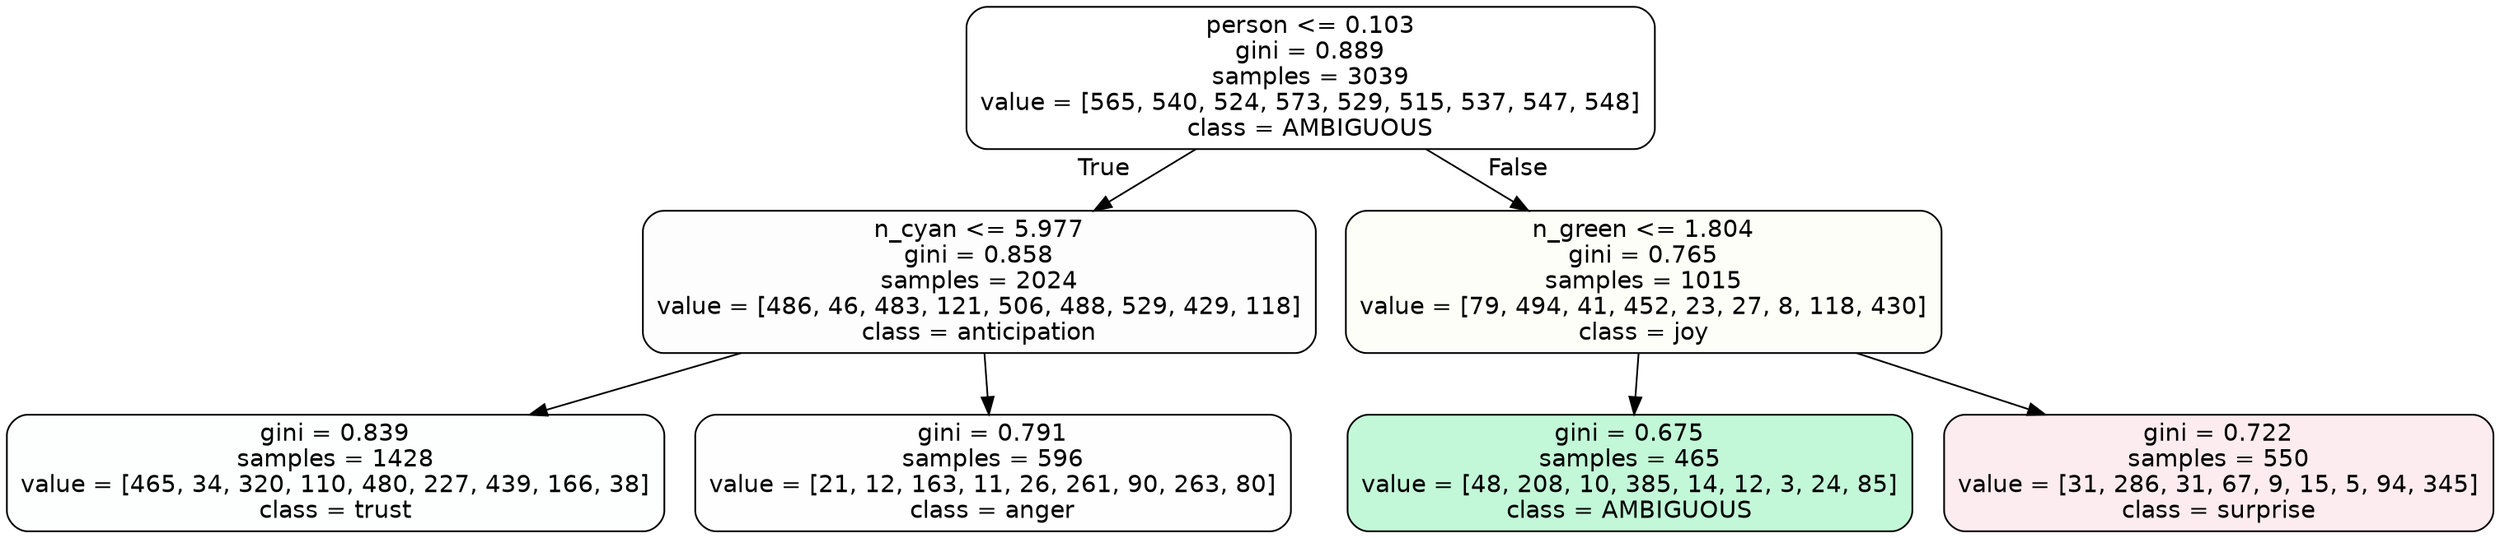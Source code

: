 digraph Tree {
node [shape=box, style="filled, rounded", color="black", fontname=helvetica] ;
edge [fontname=helvetica] ;
0 [label="person <= 0.103\ngini = 0.889\nsamples = 3039\nvalue = [565, 540, 524, 573, 529, 515, 537, 547, 548]\nclass = AMBIGUOUS", fillcolor="#39e58100"] ;
1 [label="n_cyan <= 5.977\ngini = 0.858\nsamples = 2024\nvalue = [486, 46, 483, 121, 506, 488, 529, 429, 118]\nclass = anticipation", fillcolor="#8139e502"] ;
0 -> 1 [labeldistance=2.5, labelangle=45, headlabel="True"] ;
2 [label="gini = 0.839\nsamples = 1428\nvalue = [465, 34, 320, 110, 480, 227, 439, 166, 38]\nclass = trust", fillcolor="#39d7e502"] ;
1 -> 2 ;
3 [label="gini = 0.791\nsamples = 596\nvalue = [21, 12, 163, 11, 26, 261, 90, 263, 80]\nclass = anger", fillcolor="#e539d701"] ;
1 -> 3 ;
4 [label="n_green <= 1.804\ngini = 0.765\nsamples = 1015\nvalue = [79, 494, 41, 452, 23, 27, 8, 118, 430]\nclass = joy", fillcolor="#d7e53909"] ;
0 -> 4 [labeldistance=2.5, labelangle=-45, headlabel="False"] ;
5 [label="gini = 0.675\nsamples = 465\nvalue = [48, 208, 10, 385, 14, 12, 3, 24, 85]\nclass = AMBIGUOUS", fillcolor="#39e5814e"] ;
4 -> 5 ;
6 [label="gini = 0.722\nsamples = 550\nvalue = [31, 286, 31, 67, 9, 15, 5, 94, 345]\nclass = surprise", fillcolor="#e5396419"] ;
4 -> 6 ;
}